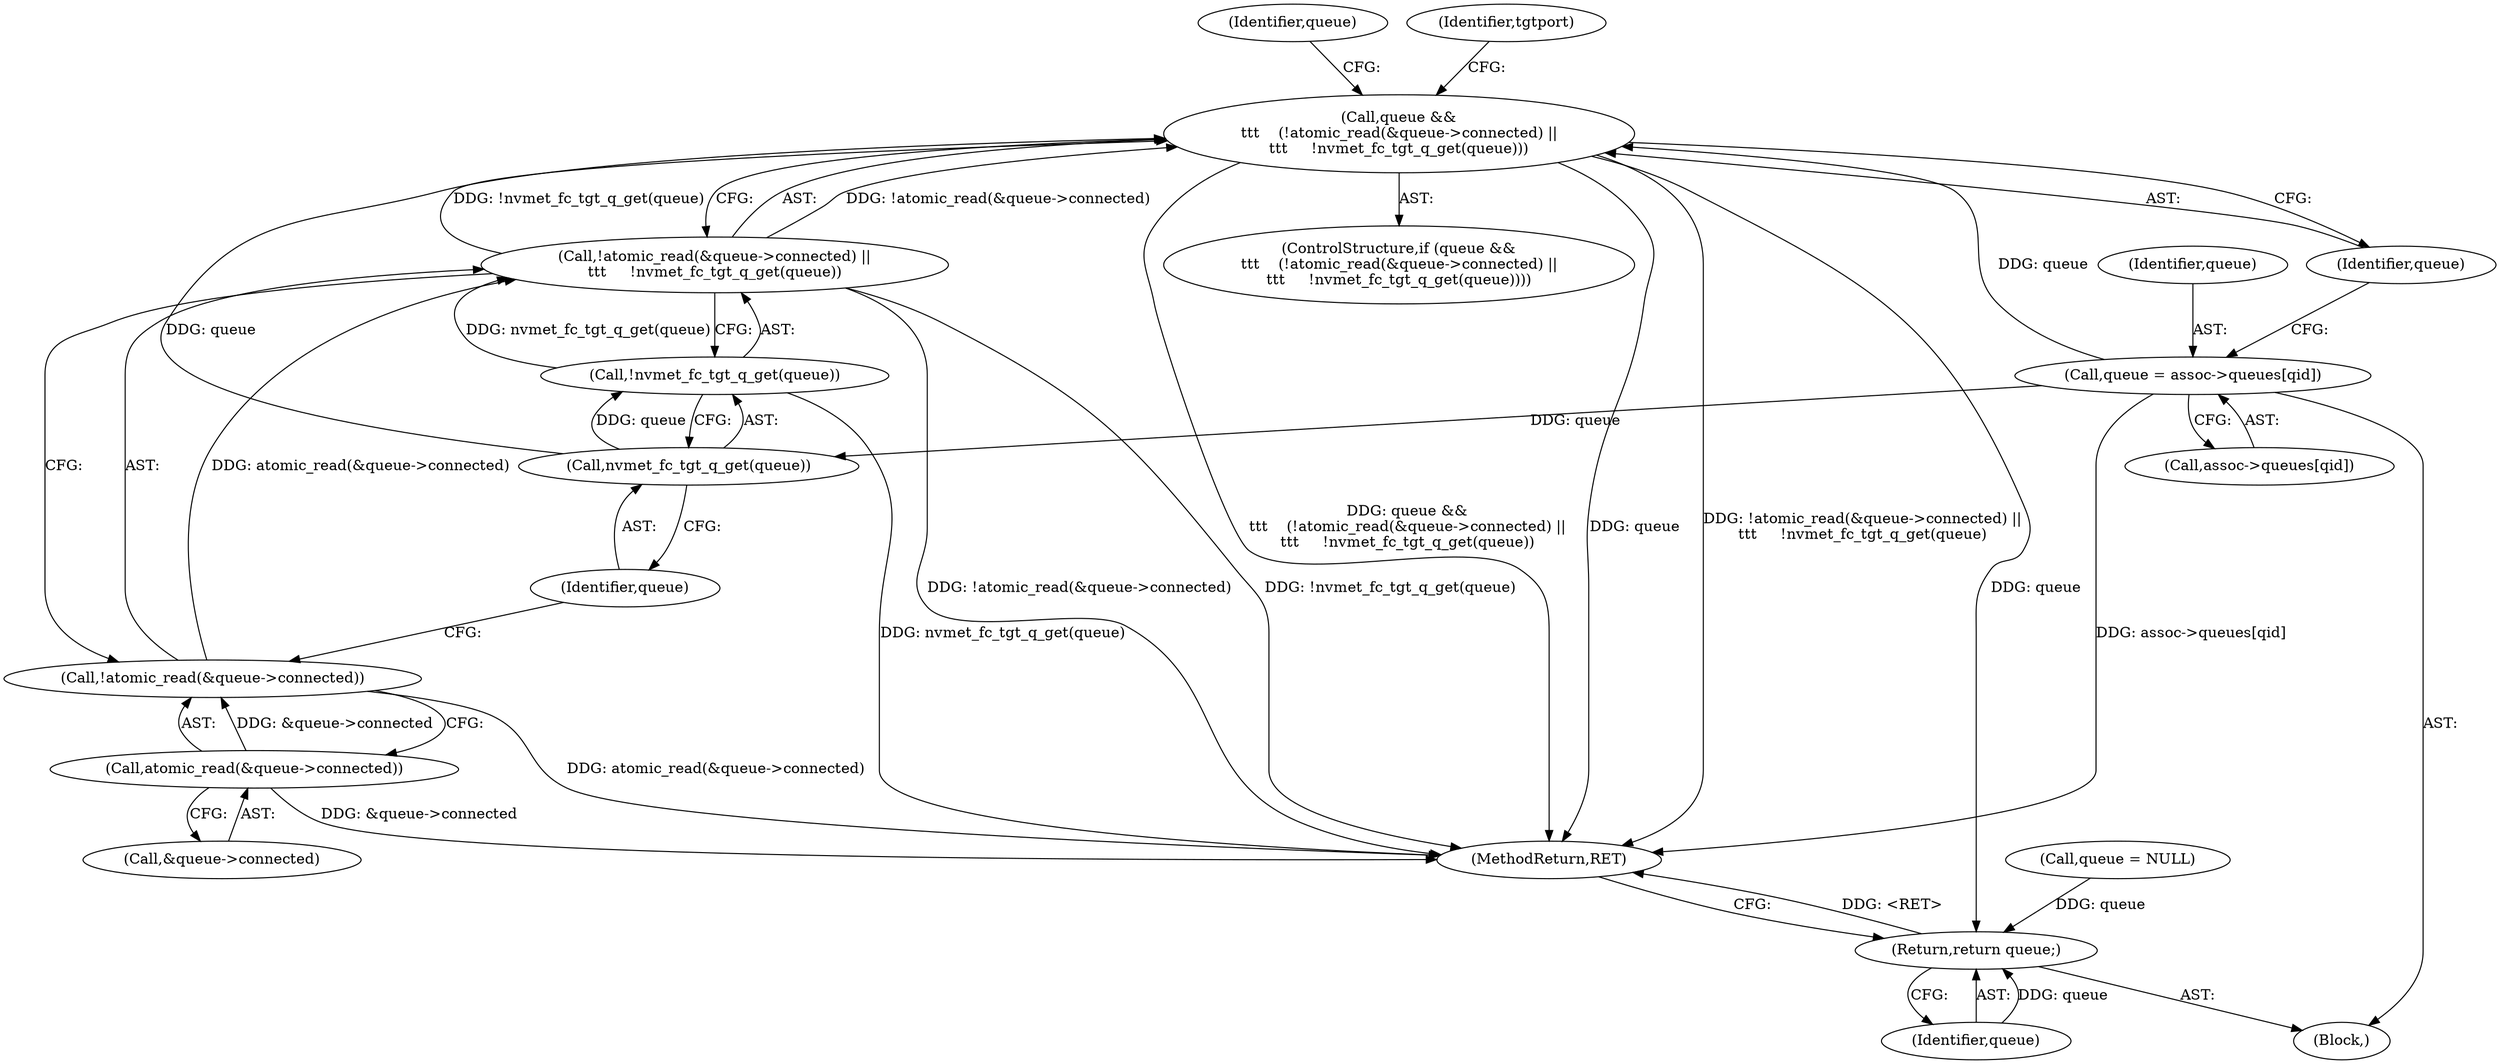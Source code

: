 digraph "0_linux_0c319d3a144d4b8f1ea2047fd614d2149b68f889@pointer" {
"1000145" [label="(Call,queue &&\n\t\t\t    (!atomic_read(&queue->connected) ||\n\t\t\t     !nvmet_fc_tgt_q_get(queue)))"];
"1000155" [label="(Call,nvmet_fc_tgt_q_get(queue))"];
"1000137" [label="(Call,queue = assoc->queues[qid])"];
"1000147" [label="(Call,!atomic_read(&queue->connected) ||\n\t\t\t     !nvmet_fc_tgt_q_get(queue))"];
"1000148" [label="(Call,!atomic_read(&queue->connected))"];
"1000149" [label="(Call,atomic_read(&queue->connected))"];
"1000154" [label="(Call,!nvmet_fc_tgt_q_get(queue))"];
"1000166" [label="(Return,return queue;)"];
"1000144" [label="(ControlStructure,if (queue &&\n\t\t\t    (!atomic_read(&queue->connected) ||\n\t\t\t     !nvmet_fc_tgt_q_get(queue))))"];
"1000148" [label="(Call,!atomic_read(&queue->connected))"];
"1000156" [label="(Identifier,queue)"];
"1000149" [label="(Call,atomic_read(&queue->connected))"];
"1000150" [label="(Call,&queue->connected)"];
"1000167" [label="(Identifier,queue)"];
"1000136" [label="(Block,)"];
"1000139" [label="(Call,assoc->queues[qid])"];
"1000157" [label="(Call,queue = NULL)"];
"1000158" [label="(Identifier,queue)"];
"1000155" [label="(Call,nvmet_fc_tgt_q_get(queue))"];
"1000176" [label="(MethodReturn,RET)"];
"1000166" [label="(Return,return queue;)"];
"1000154" [label="(Call,!nvmet_fc_tgt_q_get(queue))"];
"1000137" [label="(Call,queue = assoc->queues[qid])"];
"1000146" [label="(Identifier,queue)"];
"1000138" [label="(Identifier,queue)"];
"1000163" [label="(Identifier,tgtport)"];
"1000145" [label="(Call,queue &&\n\t\t\t    (!atomic_read(&queue->connected) ||\n\t\t\t     !nvmet_fc_tgt_q_get(queue)))"];
"1000147" [label="(Call,!atomic_read(&queue->connected) ||\n\t\t\t     !nvmet_fc_tgt_q_get(queue))"];
"1000145" -> "1000144"  [label="AST: "];
"1000145" -> "1000146"  [label="CFG: "];
"1000145" -> "1000147"  [label="CFG: "];
"1000146" -> "1000145"  [label="AST: "];
"1000147" -> "1000145"  [label="AST: "];
"1000158" -> "1000145"  [label="CFG: "];
"1000163" -> "1000145"  [label="CFG: "];
"1000145" -> "1000176"  [label="DDG: queue &&\n\t\t\t    (!atomic_read(&queue->connected) ||\n\t\t\t     !nvmet_fc_tgt_q_get(queue))"];
"1000145" -> "1000176"  [label="DDG: queue"];
"1000145" -> "1000176"  [label="DDG: !atomic_read(&queue->connected) ||\n\t\t\t     !nvmet_fc_tgt_q_get(queue)"];
"1000155" -> "1000145"  [label="DDG: queue"];
"1000137" -> "1000145"  [label="DDG: queue"];
"1000147" -> "1000145"  [label="DDG: !atomic_read(&queue->connected)"];
"1000147" -> "1000145"  [label="DDG: !nvmet_fc_tgt_q_get(queue)"];
"1000145" -> "1000166"  [label="DDG: queue"];
"1000155" -> "1000154"  [label="AST: "];
"1000155" -> "1000156"  [label="CFG: "];
"1000156" -> "1000155"  [label="AST: "];
"1000154" -> "1000155"  [label="CFG: "];
"1000155" -> "1000154"  [label="DDG: queue"];
"1000137" -> "1000155"  [label="DDG: queue"];
"1000137" -> "1000136"  [label="AST: "];
"1000137" -> "1000139"  [label="CFG: "];
"1000138" -> "1000137"  [label="AST: "];
"1000139" -> "1000137"  [label="AST: "];
"1000146" -> "1000137"  [label="CFG: "];
"1000137" -> "1000176"  [label="DDG: assoc->queues[qid]"];
"1000147" -> "1000148"  [label="CFG: "];
"1000147" -> "1000154"  [label="CFG: "];
"1000148" -> "1000147"  [label="AST: "];
"1000154" -> "1000147"  [label="AST: "];
"1000147" -> "1000176"  [label="DDG: !nvmet_fc_tgt_q_get(queue)"];
"1000147" -> "1000176"  [label="DDG: !atomic_read(&queue->connected)"];
"1000148" -> "1000147"  [label="DDG: atomic_read(&queue->connected)"];
"1000154" -> "1000147"  [label="DDG: nvmet_fc_tgt_q_get(queue)"];
"1000148" -> "1000149"  [label="CFG: "];
"1000149" -> "1000148"  [label="AST: "];
"1000156" -> "1000148"  [label="CFG: "];
"1000148" -> "1000176"  [label="DDG: atomic_read(&queue->connected)"];
"1000149" -> "1000148"  [label="DDG: &queue->connected"];
"1000149" -> "1000150"  [label="CFG: "];
"1000150" -> "1000149"  [label="AST: "];
"1000149" -> "1000176"  [label="DDG: &queue->connected"];
"1000154" -> "1000176"  [label="DDG: nvmet_fc_tgt_q_get(queue)"];
"1000166" -> "1000136"  [label="AST: "];
"1000166" -> "1000167"  [label="CFG: "];
"1000167" -> "1000166"  [label="AST: "];
"1000176" -> "1000166"  [label="CFG: "];
"1000166" -> "1000176"  [label="DDG: <RET>"];
"1000167" -> "1000166"  [label="DDG: queue"];
"1000157" -> "1000166"  [label="DDG: queue"];
}
